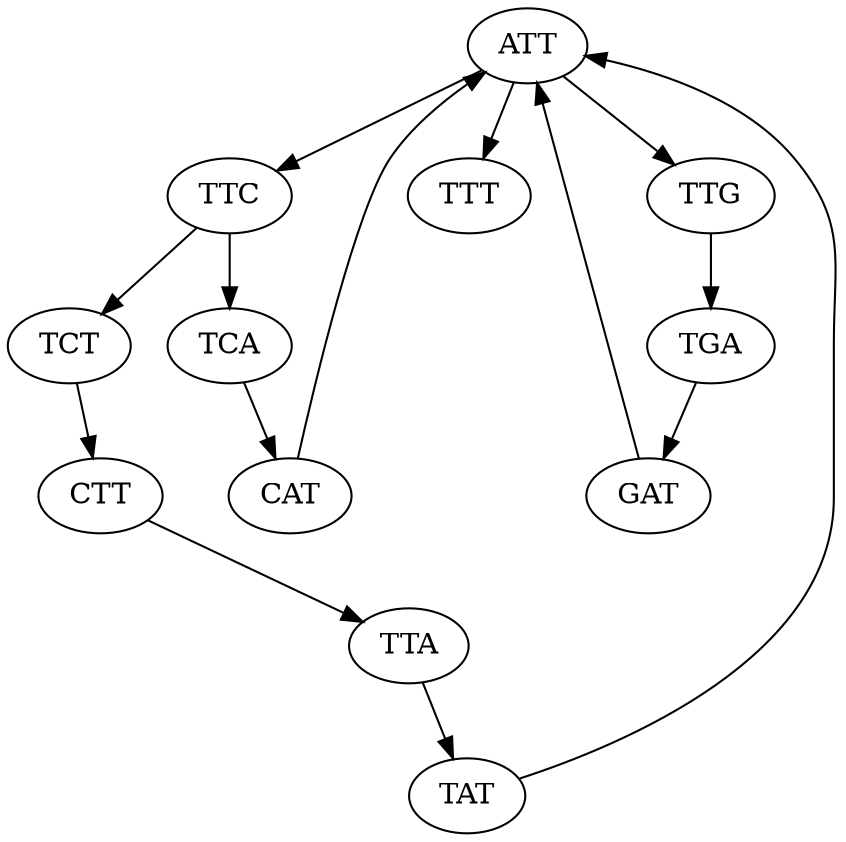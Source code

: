 digraph {
    "ATT" -> "TTC" 
    "TTC" -> "TCA" 
    "ATT" -> "TTG" 
    "TTG" -> "TGA" 
    "CAT" -> "ATT" 
    "CTT" -> "TTA" 
    "TTA" -> "TAT" 
    "GAT" -> "ATT" 
    "TAT" -> "ATT" 
    "ATT" -> "TTT" 
    "TCA" -> "CAT" 
    "TCT" -> "CTT" 
    "TGA" -> "GAT" 
    "TTC" -> "TCT" 
}
